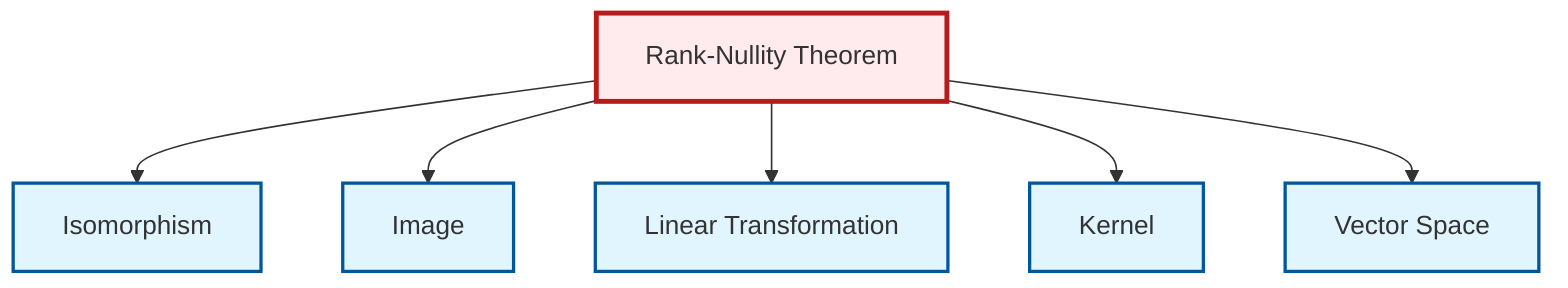 graph TD
    classDef definition fill:#e1f5fe,stroke:#01579b,stroke-width:2px
    classDef theorem fill:#f3e5f5,stroke:#4a148c,stroke-width:2px
    classDef axiom fill:#fff3e0,stroke:#e65100,stroke-width:2px
    classDef example fill:#e8f5e9,stroke:#1b5e20,stroke-width:2px
    classDef current fill:#ffebee,stroke:#b71c1c,stroke-width:3px
    thm-rank-nullity["Rank-Nullity Theorem"]:::theorem
    def-vector-space["Vector Space"]:::definition
    def-image["Image"]:::definition
    def-isomorphism["Isomorphism"]:::definition
    def-kernel["Kernel"]:::definition
    def-linear-transformation["Linear Transformation"]:::definition
    thm-rank-nullity --> def-isomorphism
    thm-rank-nullity --> def-image
    thm-rank-nullity --> def-linear-transformation
    thm-rank-nullity --> def-kernel
    thm-rank-nullity --> def-vector-space
    class thm-rank-nullity current